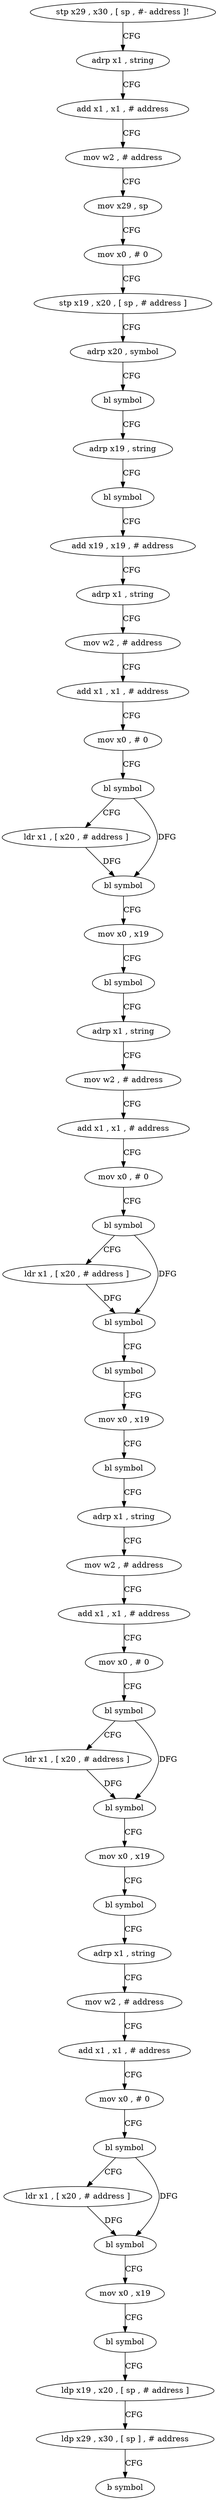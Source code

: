 digraph "func" {
"4217304" [label = "stp x29 , x30 , [ sp , #- address ]!" ]
"4217308" [label = "adrp x1 , string" ]
"4217312" [label = "add x1 , x1 , # address" ]
"4217316" [label = "mov w2 , # address" ]
"4217320" [label = "mov x29 , sp" ]
"4217324" [label = "mov x0 , # 0" ]
"4217328" [label = "stp x19 , x20 , [ sp , # address ]" ]
"4217332" [label = "adrp x20 , symbol" ]
"4217336" [label = "bl symbol" ]
"4217340" [label = "adrp x19 , string" ]
"4217344" [label = "bl symbol" ]
"4217348" [label = "add x19 , x19 , # address" ]
"4217352" [label = "adrp x1 , string" ]
"4217356" [label = "mov w2 , # address" ]
"4217360" [label = "add x1 , x1 , # address" ]
"4217364" [label = "mov x0 , # 0" ]
"4217368" [label = "bl symbol" ]
"4217372" [label = "ldr x1 , [ x20 , # address ]" ]
"4217376" [label = "bl symbol" ]
"4217380" [label = "mov x0 , x19" ]
"4217384" [label = "bl symbol" ]
"4217388" [label = "adrp x1 , string" ]
"4217392" [label = "mov w2 , # address" ]
"4217396" [label = "add x1 , x1 , # address" ]
"4217400" [label = "mov x0 , # 0" ]
"4217404" [label = "bl symbol" ]
"4217408" [label = "ldr x1 , [ x20 , # address ]" ]
"4217412" [label = "bl symbol" ]
"4217416" [label = "bl symbol" ]
"4217420" [label = "mov x0 , x19" ]
"4217424" [label = "bl symbol" ]
"4217428" [label = "adrp x1 , string" ]
"4217432" [label = "mov w2 , # address" ]
"4217436" [label = "add x1 , x1 , # address" ]
"4217440" [label = "mov x0 , # 0" ]
"4217444" [label = "bl symbol" ]
"4217448" [label = "ldr x1 , [ x20 , # address ]" ]
"4217452" [label = "bl symbol" ]
"4217456" [label = "mov x0 , x19" ]
"4217460" [label = "bl symbol" ]
"4217464" [label = "adrp x1 , string" ]
"4217468" [label = "mov w2 , # address" ]
"4217472" [label = "add x1 , x1 , # address" ]
"4217476" [label = "mov x0 , # 0" ]
"4217480" [label = "bl symbol" ]
"4217484" [label = "ldr x1 , [ x20 , # address ]" ]
"4217488" [label = "bl symbol" ]
"4217492" [label = "mov x0 , x19" ]
"4217496" [label = "bl symbol" ]
"4217500" [label = "ldp x19 , x20 , [ sp , # address ]" ]
"4217504" [label = "ldp x29 , x30 , [ sp ] , # address" ]
"4217508" [label = "b symbol" ]
"4217304" -> "4217308" [ label = "CFG" ]
"4217308" -> "4217312" [ label = "CFG" ]
"4217312" -> "4217316" [ label = "CFG" ]
"4217316" -> "4217320" [ label = "CFG" ]
"4217320" -> "4217324" [ label = "CFG" ]
"4217324" -> "4217328" [ label = "CFG" ]
"4217328" -> "4217332" [ label = "CFG" ]
"4217332" -> "4217336" [ label = "CFG" ]
"4217336" -> "4217340" [ label = "CFG" ]
"4217340" -> "4217344" [ label = "CFG" ]
"4217344" -> "4217348" [ label = "CFG" ]
"4217348" -> "4217352" [ label = "CFG" ]
"4217352" -> "4217356" [ label = "CFG" ]
"4217356" -> "4217360" [ label = "CFG" ]
"4217360" -> "4217364" [ label = "CFG" ]
"4217364" -> "4217368" [ label = "CFG" ]
"4217368" -> "4217372" [ label = "CFG" ]
"4217368" -> "4217376" [ label = "DFG" ]
"4217372" -> "4217376" [ label = "DFG" ]
"4217376" -> "4217380" [ label = "CFG" ]
"4217380" -> "4217384" [ label = "CFG" ]
"4217384" -> "4217388" [ label = "CFG" ]
"4217388" -> "4217392" [ label = "CFG" ]
"4217392" -> "4217396" [ label = "CFG" ]
"4217396" -> "4217400" [ label = "CFG" ]
"4217400" -> "4217404" [ label = "CFG" ]
"4217404" -> "4217408" [ label = "CFG" ]
"4217404" -> "4217412" [ label = "DFG" ]
"4217408" -> "4217412" [ label = "DFG" ]
"4217412" -> "4217416" [ label = "CFG" ]
"4217416" -> "4217420" [ label = "CFG" ]
"4217420" -> "4217424" [ label = "CFG" ]
"4217424" -> "4217428" [ label = "CFG" ]
"4217428" -> "4217432" [ label = "CFG" ]
"4217432" -> "4217436" [ label = "CFG" ]
"4217436" -> "4217440" [ label = "CFG" ]
"4217440" -> "4217444" [ label = "CFG" ]
"4217444" -> "4217448" [ label = "CFG" ]
"4217444" -> "4217452" [ label = "DFG" ]
"4217448" -> "4217452" [ label = "DFG" ]
"4217452" -> "4217456" [ label = "CFG" ]
"4217456" -> "4217460" [ label = "CFG" ]
"4217460" -> "4217464" [ label = "CFG" ]
"4217464" -> "4217468" [ label = "CFG" ]
"4217468" -> "4217472" [ label = "CFG" ]
"4217472" -> "4217476" [ label = "CFG" ]
"4217476" -> "4217480" [ label = "CFG" ]
"4217480" -> "4217484" [ label = "CFG" ]
"4217480" -> "4217488" [ label = "DFG" ]
"4217484" -> "4217488" [ label = "DFG" ]
"4217488" -> "4217492" [ label = "CFG" ]
"4217492" -> "4217496" [ label = "CFG" ]
"4217496" -> "4217500" [ label = "CFG" ]
"4217500" -> "4217504" [ label = "CFG" ]
"4217504" -> "4217508" [ label = "CFG" ]
}
